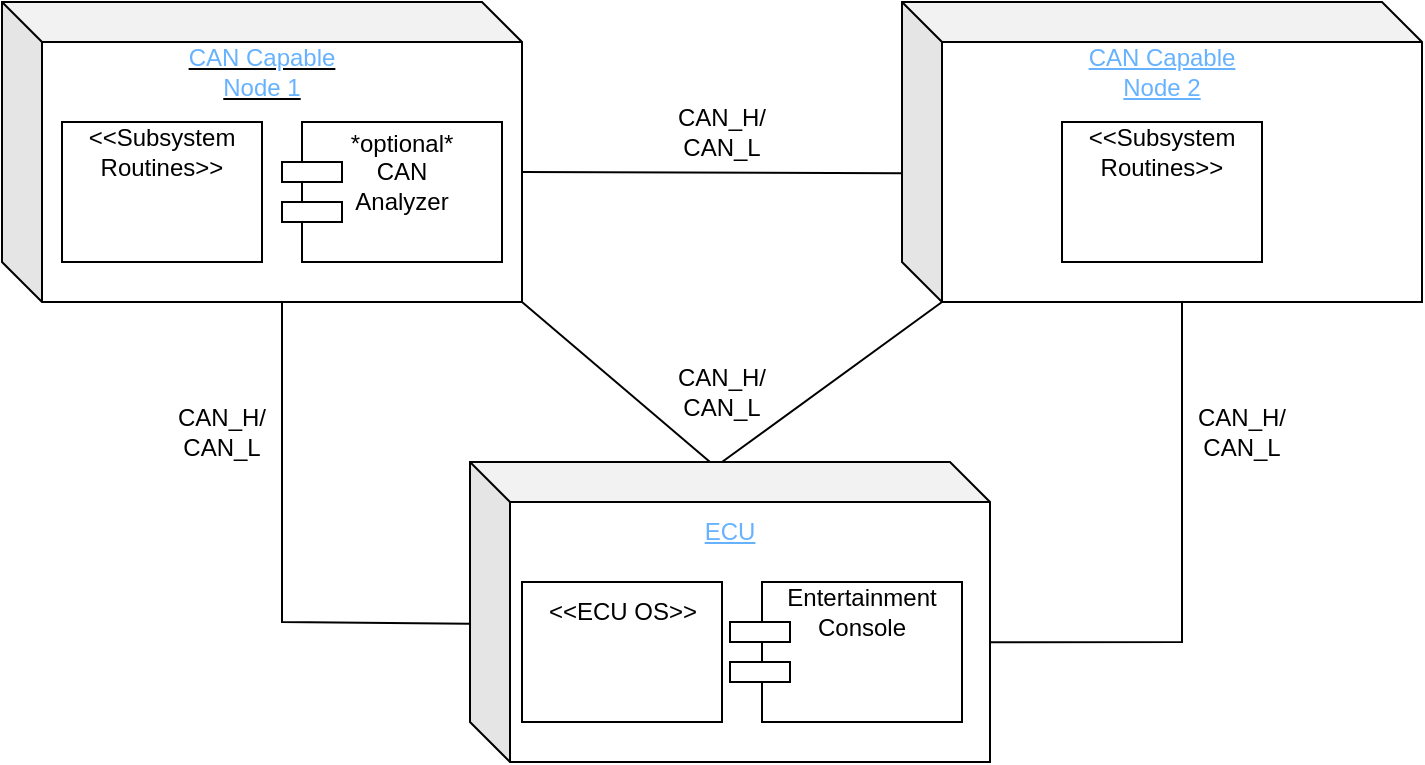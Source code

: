 <mxfile version="22.0.8" type="device">
  <diagram id="syEvSZ8Q-V62YxZi1XsA" name="Trang-1">
    <mxGraphModel dx="1088" dy="478" grid="1" gridSize="10" guides="1" tooltips="1" connect="1" arrows="1" fold="1" page="1" pageScale="1" pageWidth="827" pageHeight="1169" math="0" shadow="0">
      <root>
        <mxCell id="0" />
        <mxCell id="1" parent="0" />
        <mxCell id="4UpgDsgV4ZPWwIV9FVfI-1" value="" style="shape=cube;whiteSpace=wrap;html=1;boundedLbl=1;backgroundOutline=1;darkOpacity=0.05;darkOpacity2=0.1;" vertex="1" parent="1">
          <mxGeometry x="50" y="120" width="260" height="150" as="geometry" />
        </mxCell>
        <mxCell id="4UpgDsgV4ZPWwIV9FVfI-2" value="" style="shape=cube;whiteSpace=wrap;html=1;boundedLbl=1;backgroundOutline=1;darkOpacity=0.05;darkOpacity2=0.1;" vertex="1" parent="1">
          <mxGeometry x="500" y="120" width="260" height="150" as="geometry" />
        </mxCell>
        <mxCell id="4UpgDsgV4ZPWwIV9FVfI-3" value="" style="shape=cube;whiteSpace=wrap;html=1;boundedLbl=1;backgroundOutline=1;darkOpacity=0.05;darkOpacity2=0.1;" vertex="1" parent="1">
          <mxGeometry x="284" y="350" width="260" height="150" as="geometry" />
        </mxCell>
        <mxCell id="4UpgDsgV4ZPWwIV9FVfI-4" value="&lt;u&gt;&lt;font color=&quot;#66b2ff&quot;&gt;CAN Capable Node 1&lt;/font&gt;&lt;/u&gt;" style="text;html=1;strokeColor=none;fillColor=none;align=center;verticalAlign=middle;whiteSpace=wrap;rounded=0;" vertex="1" parent="1">
          <mxGeometry x="135" y="140" width="90" height="30" as="geometry" />
        </mxCell>
        <mxCell id="4UpgDsgV4ZPWwIV9FVfI-5" value="&lt;font color=&quot;#66b2ff&quot;&gt;&lt;u&gt;CAN Capable Node 2&lt;/u&gt;&lt;/font&gt;" style="text;html=1;strokeColor=none;fillColor=none;align=center;verticalAlign=middle;whiteSpace=wrap;rounded=0;" vertex="1" parent="1">
          <mxGeometry x="585" y="140" width="90" height="30" as="geometry" />
        </mxCell>
        <mxCell id="4UpgDsgV4ZPWwIV9FVfI-6" value="&lt;font color=&quot;#66b2ff&quot;&gt;&lt;u&gt;ECU&lt;/u&gt;&lt;/font&gt;" style="text;html=1;strokeColor=none;fillColor=none;align=center;verticalAlign=middle;whiteSpace=wrap;rounded=0;" vertex="1" parent="1">
          <mxGeometry x="369" y="370" width="90" height="30" as="geometry" />
        </mxCell>
        <mxCell id="4UpgDsgV4ZPWwIV9FVfI-7" value="" style="endArrow=none;html=1;rounded=0;exitX=1;exitY=1;exitDx=0;exitDy=0;exitPerimeter=0;entryX=0;entryY=0;entryDx=120;entryDy=0;entryPerimeter=0;" edge="1" parent="1" source="4UpgDsgV4ZPWwIV9FVfI-1" target="4UpgDsgV4ZPWwIV9FVfI-3">
          <mxGeometry width="50" height="50" relative="1" as="geometry">
            <mxPoint x="390" y="360" as="sourcePoint" />
            <mxPoint x="440" y="310" as="targetPoint" />
          </mxGeometry>
        </mxCell>
        <mxCell id="4UpgDsgV4ZPWwIV9FVfI-8" value="" style="endArrow=none;html=1;rounded=0;entryX=0;entryY=0;entryDx=20;entryDy=150;entryPerimeter=0;" edge="1" parent="1" target="4UpgDsgV4ZPWwIV9FVfI-2">
          <mxGeometry width="50" height="50" relative="1" as="geometry">
            <mxPoint x="410" y="350" as="sourcePoint" />
            <mxPoint x="440" y="310" as="targetPoint" />
          </mxGeometry>
        </mxCell>
        <mxCell id="4UpgDsgV4ZPWwIV9FVfI-9" value="" style="endArrow=none;html=1;rounded=0;entryX=0;entryY=0;entryDx=140;entryDy=150;entryPerimeter=0;exitX=0;exitY=0.539;exitDx=0;exitDy=0;exitPerimeter=0;" edge="1" parent="1" source="4UpgDsgV4ZPWwIV9FVfI-3" target="4UpgDsgV4ZPWwIV9FVfI-1">
          <mxGeometry width="50" height="50" relative="1" as="geometry">
            <mxPoint x="280" y="430" as="sourcePoint" />
            <mxPoint x="440" y="310" as="targetPoint" />
            <Array as="points">
              <mxPoint x="190" y="430" />
            </Array>
          </mxGeometry>
        </mxCell>
        <mxCell id="4UpgDsgV4ZPWwIV9FVfI-10" value="" style="endArrow=none;html=1;rounded=0;entryX=0;entryY=0;entryDx=140;entryDy=150;entryPerimeter=0;exitX=1.001;exitY=0.601;exitDx=0;exitDy=0;exitPerimeter=0;" edge="1" parent="1" source="4UpgDsgV4ZPWwIV9FVfI-3" target="4UpgDsgV4ZPWwIV9FVfI-2">
          <mxGeometry width="50" height="50" relative="1" as="geometry">
            <mxPoint x="585" y="440" as="sourcePoint" />
            <mxPoint x="635" y="390" as="targetPoint" />
            <Array as="points">
              <mxPoint x="640" y="440" />
            </Array>
          </mxGeometry>
        </mxCell>
        <mxCell id="4UpgDsgV4ZPWwIV9FVfI-11" value="" style="endArrow=none;html=1;rounded=0;exitX=0;exitY=0;exitDx=260;exitDy=85;exitPerimeter=0;entryX=0;entryY=0.571;entryDx=0;entryDy=0;entryPerimeter=0;" edge="1" parent="1" source="4UpgDsgV4ZPWwIV9FVfI-1" target="4UpgDsgV4ZPWwIV9FVfI-2">
          <mxGeometry width="50" height="50" relative="1" as="geometry">
            <mxPoint x="430" y="310" as="sourcePoint" />
            <mxPoint x="480" y="260" as="targetPoint" />
          </mxGeometry>
        </mxCell>
        <mxCell id="4UpgDsgV4ZPWwIV9FVfI-12" value="" style="rounded=0;whiteSpace=wrap;html=1;" vertex="1" parent="1">
          <mxGeometry x="80" y="180" width="100" height="70" as="geometry" />
        </mxCell>
        <mxCell id="4UpgDsgV4ZPWwIV9FVfI-13" value="" style="rounded=0;whiteSpace=wrap;html=1;" vertex="1" parent="1">
          <mxGeometry x="200" y="180" width="100" height="70" as="geometry" />
        </mxCell>
        <mxCell id="4UpgDsgV4ZPWwIV9FVfI-14" value="" style="rounded=0;whiteSpace=wrap;html=1;" vertex="1" parent="1">
          <mxGeometry x="580" y="180" width="100" height="70" as="geometry" />
        </mxCell>
        <mxCell id="4UpgDsgV4ZPWwIV9FVfI-16" value="" style="rounded=0;whiteSpace=wrap;html=1;" vertex="1" parent="1">
          <mxGeometry x="310" y="410" width="100" height="70" as="geometry" />
        </mxCell>
        <mxCell id="4UpgDsgV4ZPWwIV9FVfI-17" value="" style="rounded=0;whiteSpace=wrap;html=1;" vertex="1" parent="1">
          <mxGeometry x="430" y="410" width="100" height="70" as="geometry" />
        </mxCell>
        <mxCell id="4UpgDsgV4ZPWwIV9FVfI-18" value="" style="rounded=0;whiteSpace=wrap;html=1;" vertex="1" parent="1">
          <mxGeometry x="190" y="200" width="30" height="10" as="geometry" />
        </mxCell>
        <mxCell id="4UpgDsgV4ZPWwIV9FVfI-19" value="" style="rounded=0;whiteSpace=wrap;html=1;" vertex="1" parent="1">
          <mxGeometry x="190" y="220" width="30" height="10" as="geometry" />
        </mxCell>
        <mxCell id="4UpgDsgV4ZPWwIV9FVfI-22" value="" style="rounded=0;whiteSpace=wrap;html=1;" vertex="1" parent="1">
          <mxGeometry x="414" y="430" width="30" height="10" as="geometry" />
        </mxCell>
        <mxCell id="4UpgDsgV4ZPWwIV9FVfI-23" value="" style="rounded=0;whiteSpace=wrap;html=1;" vertex="1" parent="1">
          <mxGeometry x="414" y="450" width="30" height="10" as="geometry" />
        </mxCell>
        <mxCell id="4UpgDsgV4ZPWwIV9FVfI-24" value="&amp;lt;&amp;lt;ECU OS&amp;gt;&amp;gt;" style="text;html=1;strokeColor=none;fillColor=none;align=center;verticalAlign=middle;whiteSpace=wrap;rounded=0;" vertex="1" parent="1">
          <mxGeometry x="317.5" y="410" width="85" height="30" as="geometry" />
        </mxCell>
        <mxCell id="4UpgDsgV4ZPWwIV9FVfI-25" value="Entertainment Console" style="text;html=1;strokeColor=none;fillColor=none;align=center;verticalAlign=middle;whiteSpace=wrap;rounded=0;" vertex="1" parent="1">
          <mxGeometry x="445" y="410" width="70" height="30" as="geometry" />
        </mxCell>
        <mxCell id="4UpgDsgV4ZPWwIV9FVfI-26" value="*optional*&lt;br&gt;CAN Analyzer" style="text;html=1;strokeColor=none;fillColor=none;align=center;verticalAlign=middle;whiteSpace=wrap;rounded=0;" vertex="1" parent="1">
          <mxGeometry x="220" y="190" width="60" height="30" as="geometry" />
        </mxCell>
        <mxCell id="4UpgDsgV4ZPWwIV9FVfI-27" value="&amp;lt;&amp;lt;Subsystem Routines&amp;gt;&amp;gt;" style="text;html=1;strokeColor=none;fillColor=none;align=center;verticalAlign=middle;whiteSpace=wrap;rounded=0;" vertex="1" parent="1">
          <mxGeometry x="100" y="180" width="60" height="30" as="geometry" />
        </mxCell>
        <mxCell id="4UpgDsgV4ZPWwIV9FVfI-28" value="&amp;lt;&amp;lt;Subsystem Routines&amp;gt;&amp;gt;" style="text;html=1;strokeColor=none;fillColor=none;align=center;verticalAlign=middle;whiteSpace=wrap;rounded=0;" vertex="1" parent="1">
          <mxGeometry x="600" y="180" width="60" height="30" as="geometry" />
        </mxCell>
        <mxCell id="4UpgDsgV4ZPWwIV9FVfI-29" value="CAN_H/ CAN_L" style="text;html=1;strokeColor=none;fillColor=none;align=center;verticalAlign=middle;whiteSpace=wrap;rounded=0;" vertex="1" parent="1">
          <mxGeometry x="130" y="320" width="60" height="30" as="geometry" />
        </mxCell>
        <mxCell id="4UpgDsgV4ZPWwIV9FVfI-30" value="CAN_H/ CAN_L" style="text;html=1;strokeColor=none;fillColor=none;align=center;verticalAlign=middle;whiteSpace=wrap;rounded=0;" vertex="1" parent="1">
          <mxGeometry x="640" y="320" width="60" height="30" as="geometry" />
        </mxCell>
        <mxCell id="4UpgDsgV4ZPWwIV9FVfI-31" value="CAN_H/ CAN_L" style="text;html=1;strokeColor=none;fillColor=none;align=center;verticalAlign=middle;whiteSpace=wrap;rounded=0;" vertex="1" parent="1">
          <mxGeometry x="380" y="170" width="60" height="30" as="geometry" />
        </mxCell>
        <mxCell id="4UpgDsgV4ZPWwIV9FVfI-32" value="CAN_H/ CAN_L" style="text;html=1;strokeColor=none;fillColor=none;align=center;verticalAlign=middle;whiteSpace=wrap;rounded=0;" vertex="1" parent="1">
          <mxGeometry x="380" y="300" width="60" height="30" as="geometry" />
        </mxCell>
      </root>
    </mxGraphModel>
  </diagram>
</mxfile>
